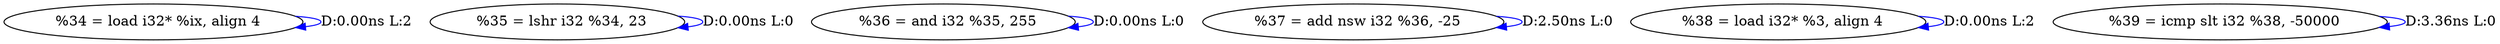 digraph {
Node0x2cd3b30[label="  %34 = load i32* %ix, align 4"];
Node0x2cd3b30 -> Node0x2cd3b30[label="D:0.00ns L:2",color=blue];
Node0x2cd8ce0[label="  %35 = lshr i32 %34, 23"];
Node0x2cd8ce0 -> Node0x2cd8ce0[label="D:0.00ns L:0",color=blue];
Node0x2cd8dc0[label="  %36 = and i32 %35, 255"];
Node0x2cd8dc0 -> Node0x2cd8dc0[label="D:0.00ns L:0",color=blue];
Node0x2cd8ea0[label="  %37 = add nsw i32 %36, -25"];
Node0x2cd8ea0 -> Node0x2cd8ea0[label="D:2.50ns L:0",color=blue];
Node0x2cd9060[label="  %38 = load i32* %3, align 4"];
Node0x2cd9060 -> Node0x2cd9060[label="D:0.00ns L:2",color=blue];
Node0x2cd9140[label="  %39 = icmp slt i32 %38, -50000"];
Node0x2cd9140 -> Node0x2cd9140[label="D:3.36ns L:0",color=blue];
}
